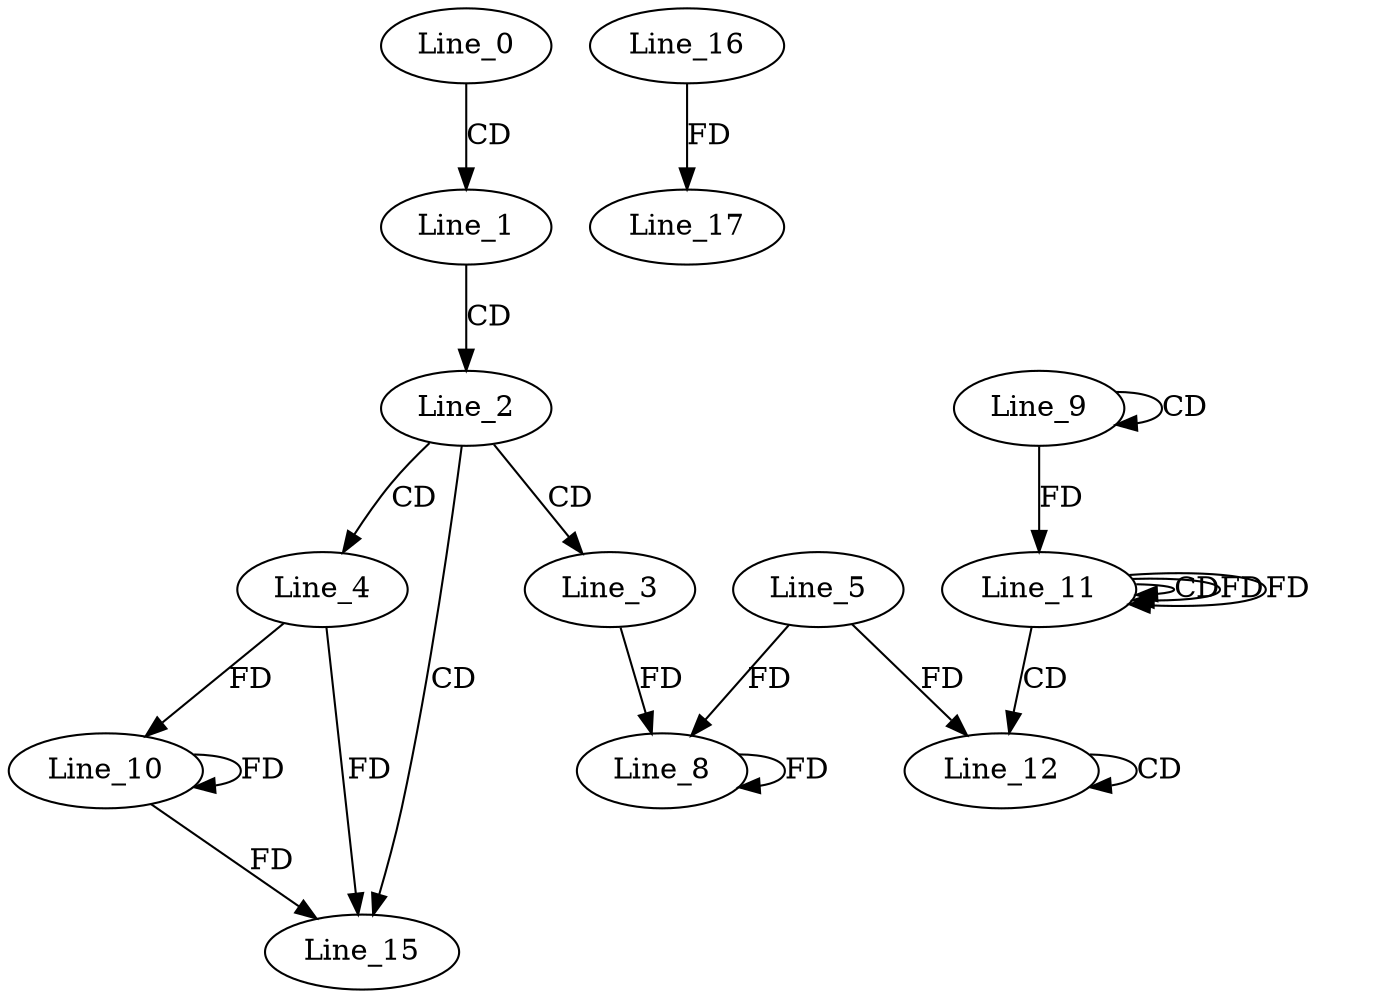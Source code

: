 digraph G {
  Line_0;
  Line_1;
  Line_2;
  Line_3;
  Line_4;
  Line_8;
  Line_8;
  Line_5;
  Line_8;
  Line_9;
  Line_9;
  Line_10;
  Line_11;
  Line_11;
  Line_11;
  Line_12;
  Line_12;
  Line_15;
  Line_16;
  Line_17;
  Line_0 -> Line_1 [ label="CD" ];
  Line_1 -> Line_2 [ label="CD" ];
  Line_2 -> Line_3 [ label="CD" ];
  Line_2 -> Line_4 [ label="CD" ];
  Line_3 -> Line_8 [ label="FD" ];
  Line_8 -> Line_8 [ label="FD" ];
  Line_5 -> Line_8 [ label="FD" ];
  Line_9 -> Line_9 [ label="CD" ];
  Line_4 -> Line_10 [ label="FD" ];
  Line_10 -> Line_10 [ label="FD" ];
  Line_9 -> Line_11 [ label="FD" ];
  Line_11 -> Line_11 [ label="CD" ];
  Line_11 -> Line_11 [ label="FD" ];
  Line_11 -> Line_12 [ label="CD" ];
  Line_12 -> Line_12 [ label="CD" ];
  Line_5 -> Line_12 [ label="FD" ];
  Line_2 -> Line_15 [ label="CD" ];
  Line_4 -> Line_15 [ label="FD" ];
  Line_10 -> Line_15 [ label="FD" ];
  Line_16 -> Line_17 [ label="FD" ];
  Line_11 -> Line_11 [ label="FD" ];
}
